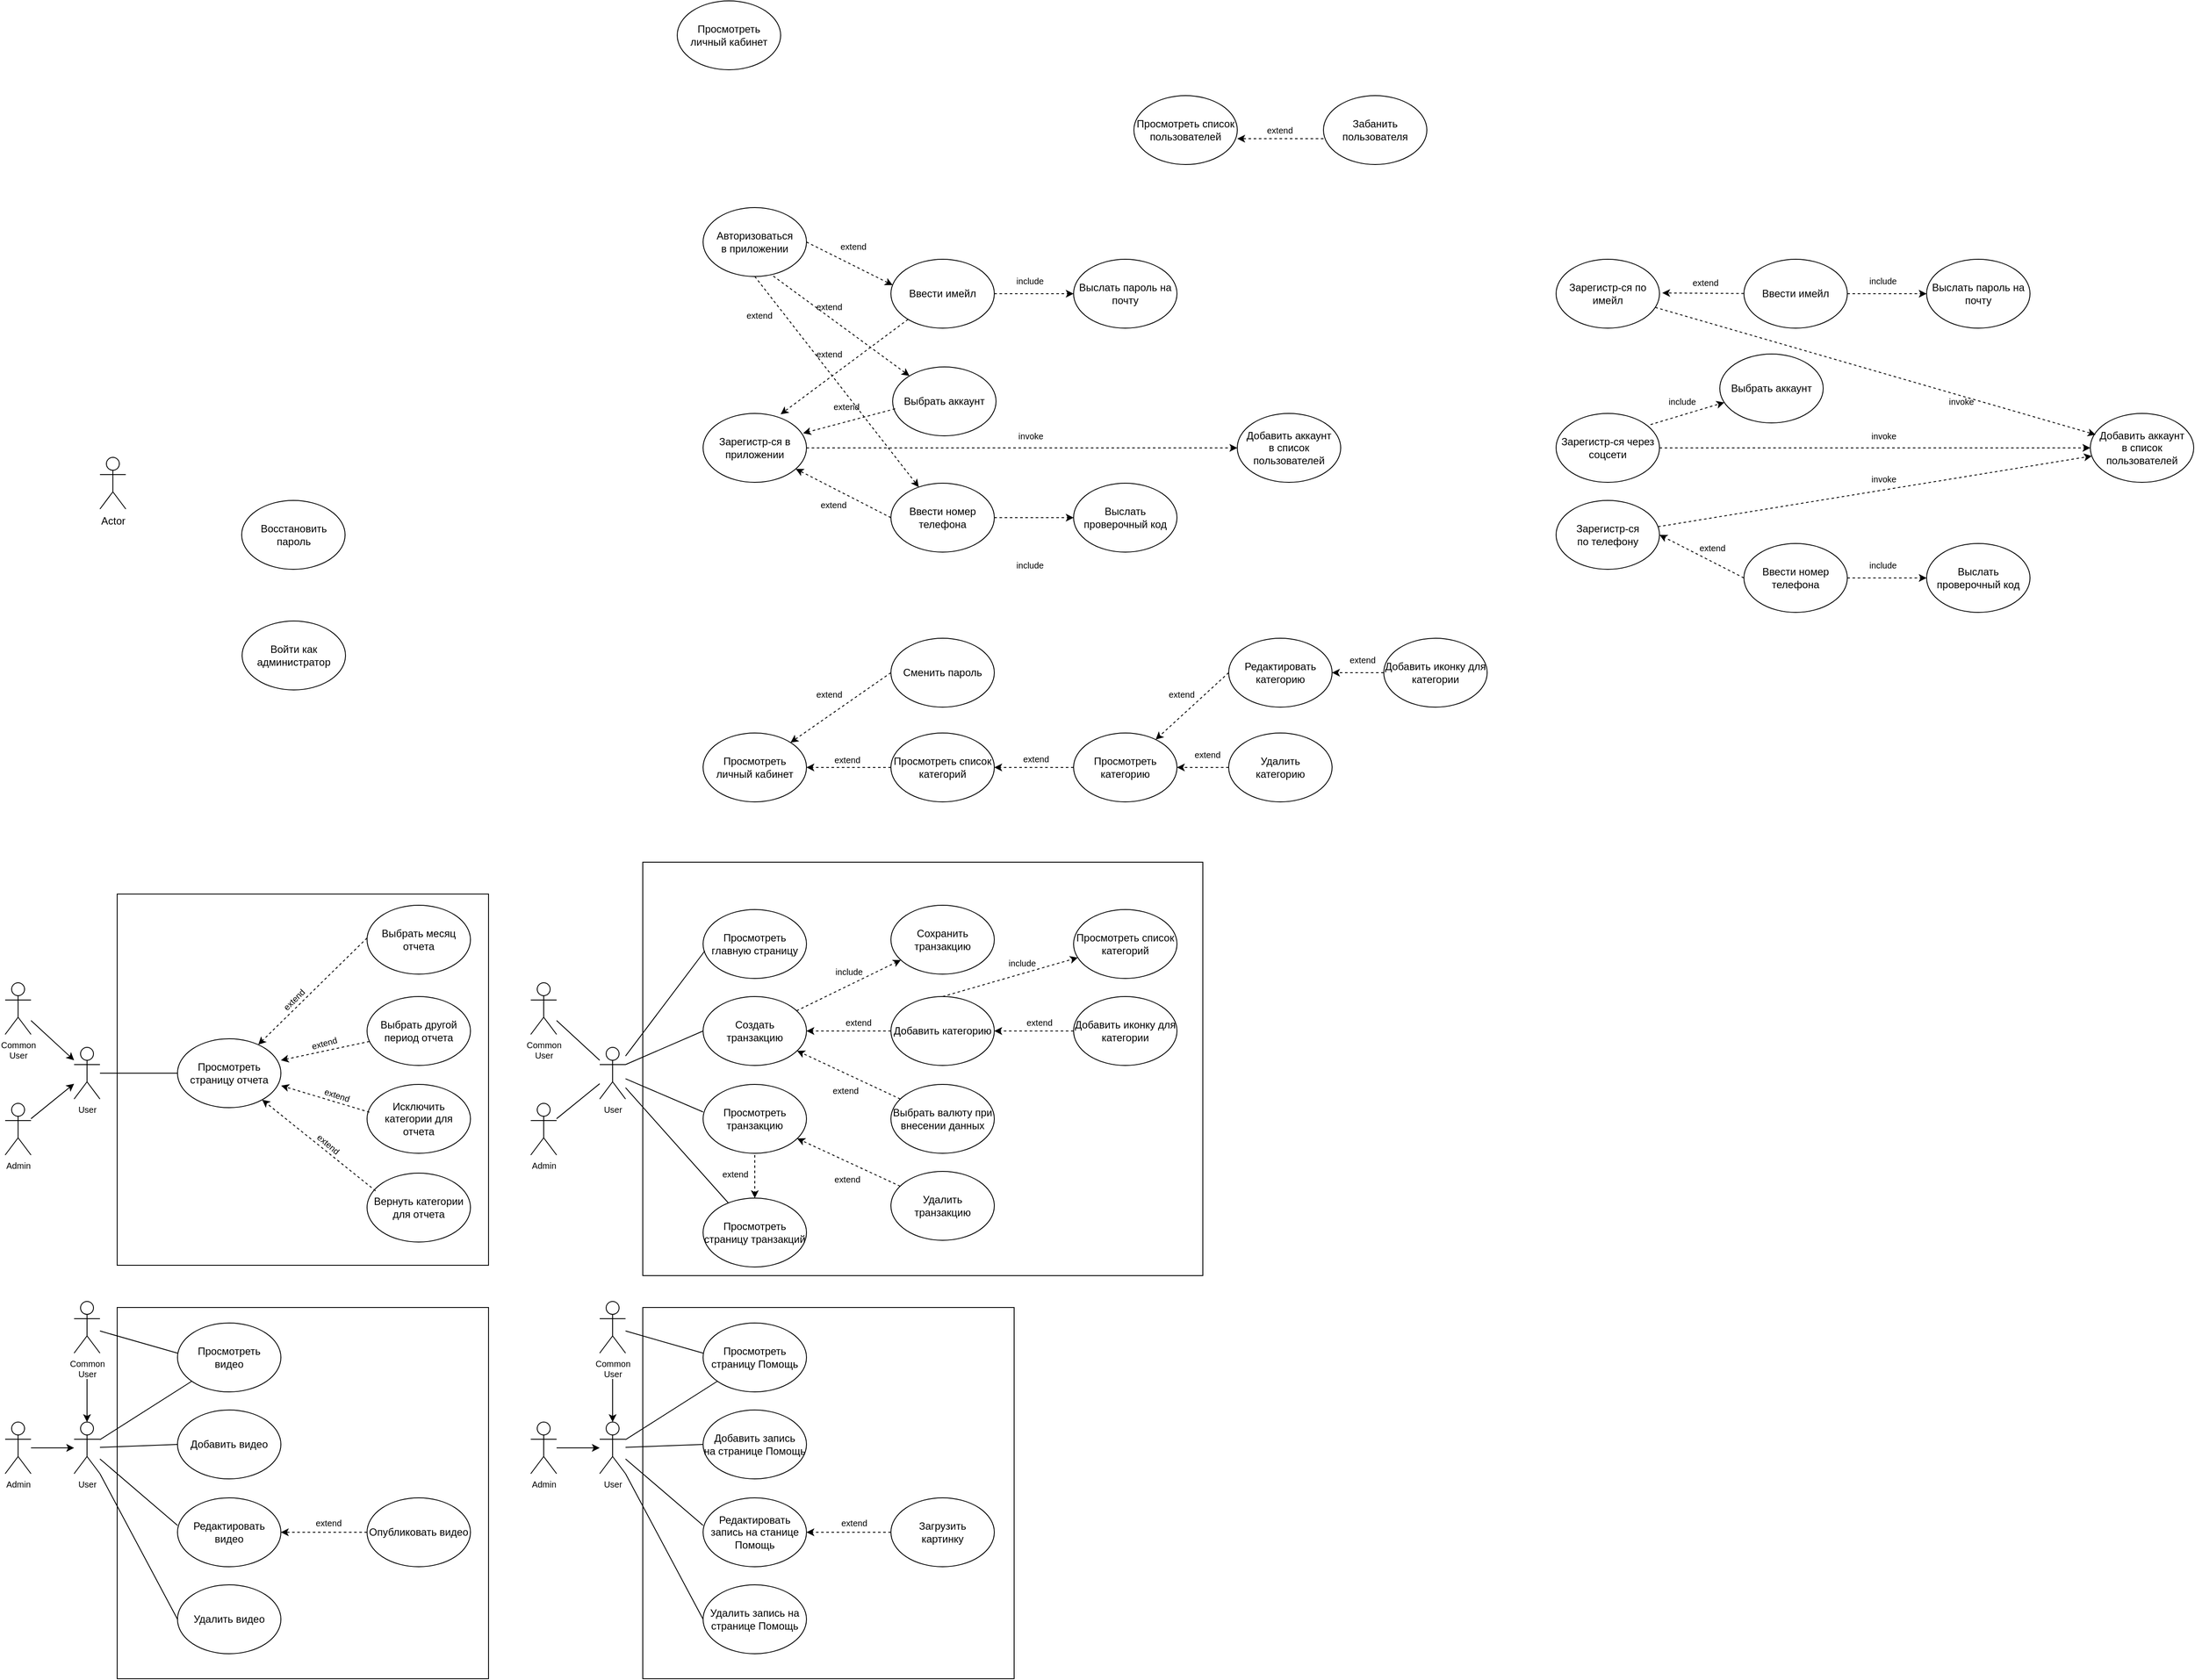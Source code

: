 <mxfile version="20.3.0" type="github">
  <diagram id="ULDQTsybcPubR5Zz3P0X" name="Page-1">
    <mxGraphModel dx="2266" dy="1888" grid="1" gridSize="10" guides="1" tooltips="1" connect="1" arrows="1" fold="1" page="1" pageScale="1" pageWidth="850" pageHeight="1100" math="0" shadow="0">
      <root>
        <mxCell id="0" />
        <mxCell id="1" parent="0" />
        <mxCell id="iH67yDx8k5spiiFpo-aq-124" value="" style="whiteSpace=wrap;html=1;fontSize=10;fillColor=none;" vertex="1" parent="1">
          <mxGeometry x="680" y="610" width="650" height="480" as="geometry" />
        </mxCell>
        <mxCell id="iH67yDx8k5spiiFpo-aq-78" value="" style="whiteSpace=wrap;html=1;aspect=fixed;fontSize=10;fillColor=none;" vertex="1" parent="1">
          <mxGeometry x="70" y="1127" width="431" height="431" as="geometry" />
        </mxCell>
        <mxCell id="iH67yDx8k5spiiFpo-aq-108" value="" style="whiteSpace=wrap;html=1;aspect=fixed;fontSize=10;fillColor=none;" vertex="1" parent="1">
          <mxGeometry x="70" y="647" width="431" height="431" as="geometry" />
        </mxCell>
        <mxCell id="iH67yDx8k5spiiFpo-aq-93" value="" style="whiteSpace=wrap;html=1;aspect=fixed;fontSize=10;fillColor=none;" vertex="1" parent="1">
          <mxGeometry x="680" y="1127" width="431" height="431" as="geometry" />
        </mxCell>
        <mxCell id="iH67yDx8k5spiiFpo-aq-1" value="Ввести имейл" style="ellipse;whiteSpace=wrap;html=1;flipH=1;" vertex="1" parent="1">
          <mxGeometry x="968" y="-90" width="120" height="80" as="geometry" />
        </mxCell>
        <mxCell id="iH67yDx8k5spiiFpo-aq-2" value="Actor" style="shape=umlActor;verticalLabelPosition=bottom;verticalAlign=top;html=1;outlineConnect=0;" vertex="1" parent="1">
          <mxGeometry x="50" y="140" width="30" height="60" as="geometry" />
        </mxCell>
        <mxCell id="iH67yDx8k5spiiFpo-aq-3" value="Просмотреть личный кабинет" style="ellipse;whiteSpace=wrap;html=1;" vertex="1" parent="1">
          <mxGeometry x="720" y="-390" width="120" height="80" as="geometry" />
        </mxCell>
        <mxCell id="iH67yDx8k5spiiFpo-aq-4" value="Выбрать валюту при внесении данных" style="ellipse;whiteSpace=wrap;html=1;" vertex="1" parent="1">
          <mxGeometry x="968" y="868" width="120" height="80" as="geometry" />
        </mxCell>
        <mxCell id="iH67yDx8k5spiiFpo-aq-5" value="Сменить пароль" style="ellipse;whiteSpace=wrap;html=1;" vertex="1" parent="1">
          <mxGeometry x="968" y="350" width="120" height="80" as="geometry" />
        </mxCell>
        <mxCell id="iH67yDx8k5spiiFpo-aq-6" value="&lt;div&gt;Добавить категорию&lt;/div&gt;" style="ellipse;whiteSpace=wrap;html=1;" vertex="1" parent="1">
          <mxGeometry x="968" y="766" width="120" height="80" as="geometry" />
        </mxCell>
        <mxCell id="iH67yDx8k5spiiFpo-aq-7" value="Забанить пользователя" style="ellipse;whiteSpace=wrap;html=1;" vertex="1" parent="1">
          <mxGeometry x="1470" y="-280" width="120" height="80" as="geometry" />
        </mxCell>
        <mxCell id="iH67yDx8k5spiiFpo-aq-8" value="Просмотреть список пользователей" style="ellipse;whiteSpace=wrap;html=1;" vertex="1" parent="1">
          <mxGeometry x="1250" y="-280" width="120" height="80" as="geometry" />
        </mxCell>
        <mxCell id="iH67yDx8k5spiiFpo-aq-9" value="Добавить иконку для категории" style="ellipse;whiteSpace=wrap;html=1;" vertex="1" parent="1">
          <mxGeometry x="1180" y="766" width="120" height="80" as="geometry" />
        </mxCell>
        <mxCell id="iH67yDx8k5spiiFpo-aq-10" value="&lt;div&gt;Удалить &lt;br&gt;&lt;/div&gt;&lt;div&gt;категорию&lt;/div&gt;" style="ellipse;whiteSpace=wrap;html=1;" vertex="1" parent="1">
          <mxGeometry x="1360" y="460" width="120" height="80" as="geometry" />
        </mxCell>
        <mxCell id="iH67yDx8k5spiiFpo-aq-11" value="Редактировать категорию" style="ellipse;whiteSpace=wrap;html=1;" vertex="1" parent="1">
          <mxGeometry x="1360" y="350" width="120" height="80" as="geometry" />
        </mxCell>
        <mxCell id="iH67yDx8k5spiiFpo-aq-19" value="Выбрать месяц отчета" style="ellipse;whiteSpace=wrap;html=1;" vertex="1" parent="1">
          <mxGeometry x="360" y="660" width="120" height="80" as="geometry" />
        </mxCell>
        <mxCell id="iH67yDx8k5spiiFpo-aq-20" value="Выбрать другой период отчета" style="ellipse;whiteSpace=wrap;html=1;" vertex="1" parent="1">
          <mxGeometry x="360" y="766" width="120" height="80" as="geometry" />
        </mxCell>
        <mxCell id="iH67yDx8k5spiiFpo-aq-22" value="Опубликовать видео" style="ellipse;whiteSpace=wrap;html=1;" vertex="1" parent="1">
          <mxGeometry x="360" y="1348" width="120" height="80" as="geometry" />
        </mxCell>
        <mxCell id="iH67yDx8k5spiiFpo-aq-23" value="Удалить видео" style="ellipse;whiteSpace=wrap;html=1;" vertex="1" parent="1">
          <mxGeometry x="140" y="1449" width="120" height="80" as="geometry" />
        </mxCell>
        <mxCell id="iH67yDx8k5spiiFpo-aq-24" value="Редактировать видео" style="ellipse;whiteSpace=wrap;html=1;" vertex="1" parent="1">
          <mxGeometry x="140" y="1348" width="120" height="80" as="geometry" />
        </mxCell>
        <mxCell id="iH67yDx8k5spiiFpo-aq-25" value="&lt;div&gt;Добавить видео&lt;/div&gt;" style="ellipse;whiteSpace=wrap;html=1;" vertex="1" parent="1">
          <mxGeometry x="140" y="1246" width="120" height="80" as="geometry" />
        </mxCell>
        <mxCell id="iH67yDx8k5spiiFpo-aq-26" value="&lt;div&gt;Просмотреть &lt;br&gt;&lt;/div&gt;&lt;div&gt;видео&lt;/div&gt;" style="ellipse;whiteSpace=wrap;html=1;" vertex="1" parent="1">
          <mxGeometry x="140" y="1145" width="120" height="80" as="geometry" />
        </mxCell>
        <mxCell id="iH67yDx8k5spiiFpo-aq-27" value="&lt;div&gt;Восстановить&lt;/div&gt;&lt;div&gt;пароль&lt;br&gt;&lt;/div&gt;" style="ellipse;whiteSpace=wrap;html=1;" vertex="1" parent="1">
          <mxGeometry x="214.5" y="190" width="120" height="80" as="geometry" />
        </mxCell>
        <mxCell id="iH67yDx8k5spiiFpo-aq-29" value="&lt;div&gt;Авторизоваться&lt;/div&gt;&lt;div&gt;в приложении&lt;br&gt;&lt;/div&gt;" style="ellipse;whiteSpace=wrap;html=1;flipH=1;" vertex="1" parent="1">
          <mxGeometry x="750" y="-150" width="120" height="80" as="geometry" />
        </mxCell>
        <mxCell id="iH67yDx8k5spiiFpo-aq-30" value="Ввести номер телефона" style="ellipse;whiteSpace=wrap;html=1;flipH=1;" vertex="1" parent="1">
          <mxGeometry x="968" y="170" width="120" height="80" as="geometry" />
        </mxCell>
        <mxCell id="iH67yDx8k5spiiFpo-aq-31" value="Войти как администратор" style="ellipse;whiteSpace=wrap;html=1;" vertex="1" parent="1">
          <mxGeometry x="215" y="330" width="120" height="80" as="geometry" />
        </mxCell>
        <mxCell id="iH67yDx8k5spiiFpo-aq-33" value="Исключить категории для отчета" style="ellipse;whiteSpace=wrap;html=1;" vertex="1" parent="1">
          <mxGeometry x="360" y="868" width="120" height="80" as="geometry" />
        </mxCell>
        <mxCell id="iH67yDx8k5spiiFpo-aq-42" value="extend" style="text;html=1;align=center;verticalAlign=middle;resizable=0;points=[];autosize=1;strokeColor=none;fillColor=none;fontSize=10;" vertex="1" parent="1">
          <mxGeometry x="290" y="1362" width="50" height="30" as="geometry" />
        </mxCell>
        <mxCell id="iH67yDx8k5spiiFpo-aq-43" value="" style="endArrow=classic;html=1;rounded=0;dashed=1;" edge="1" parent="1" source="iH67yDx8k5spiiFpo-aq-22" target="iH67yDx8k5spiiFpo-aq-24">
          <mxGeometry width="50" height="50" relative="1" as="geometry">
            <mxPoint x="340" y="1400" as="sourcePoint" />
            <mxPoint x="270.0" y="1400" as="targetPoint" />
          </mxGeometry>
        </mxCell>
        <mxCell id="iH67yDx8k5spiiFpo-aq-50" value="" style="endArrow=classic;html=1;rounded=0;dashed=1;" edge="1" parent="1">
          <mxGeometry width="50" height="50" relative="1" as="geometry">
            <mxPoint x="1470" y="-230" as="sourcePoint" />
            <mxPoint x="1370" y="-230" as="targetPoint" />
          </mxGeometry>
        </mxCell>
        <mxCell id="iH67yDx8k5spiiFpo-aq-51" value="extend" style="text;html=1;align=center;verticalAlign=middle;resizable=0;points=[];autosize=1;strokeColor=none;fillColor=none;fontSize=10;flipV=1;flipH=1;" vertex="1" parent="1">
          <mxGeometry x="1394" y="-255" width="50" height="30" as="geometry" />
        </mxCell>
        <mxCell id="iH67yDx8k5spiiFpo-aq-52" value="" style="endArrow=classic;html=1;rounded=0;dashed=1;" edge="1" parent="1" source="iH67yDx8k5spiiFpo-aq-4" target="iH67yDx8k5spiiFpo-aq-127">
          <mxGeometry width="50" height="50" relative="1" as="geometry">
            <mxPoint x="359" y="400" as="sourcePoint" />
            <mxPoint x="260" y="400" as="targetPoint" />
          </mxGeometry>
        </mxCell>
        <mxCell id="iH67yDx8k5spiiFpo-aq-55" value="" style="endArrow=classic;html=1;rounded=0;dashed=1;exitX=0;exitY=0.5;exitDx=0;exitDy=0;entryX=1;entryY=0.5;entryDx=0;entryDy=0;" edge="1" parent="1" source="iH67yDx8k5spiiFpo-aq-6" target="iH67yDx8k5spiiFpo-aq-127">
          <mxGeometry width="50" height="50" relative="1" as="geometry">
            <mxPoint x="370" y="410" as="sourcePoint" />
            <mxPoint x="246.08" y="426.64" as="targetPoint" />
          </mxGeometry>
        </mxCell>
        <mxCell id="iH67yDx8k5spiiFpo-aq-58" value="" style="endArrow=classic;html=1;rounded=0;dashed=1;fontSize=10;exitX=0;exitY=0.5;exitDx=0;exitDy=0;" edge="1" parent="1" source="iH67yDx8k5spiiFpo-aq-11" target="iH67yDx8k5spiiFpo-aq-152">
          <mxGeometry width="50" height="50" relative="1" as="geometry">
            <mxPoint x="470" y="140" as="sourcePoint" />
            <mxPoint x="1264.969" y="513.967" as="targetPoint" />
          </mxGeometry>
        </mxCell>
        <mxCell id="iH67yDx8k5spiiFpo-aq-59" value="" style="endArrow=classic;html=1;rounded=0;dashed=1;fontSize=10;" edge="1" parent="1" source="iH67yDx8k5spiiFpo-aq-10" target="iH67yDx8k5spiiFpo-aq-152">
          <mxGeometry width="50" height="50" relative="1" as="geometry">
            <mxPoint x="470" y="140" as="sourcePoint" />
            <mxPoint x="1263.76" y="549.2" as="targetPoint" />
          </mxGeometry>
        </mxCell>
        <mxCell id="iH67yDx8k5spiiFpo-aq-62" value="" style="endArrow=classic;html=1;rounded=0;dashed=1;fontSize=10;exitX=0.5;exitY=0;exitDx=0;exitDy=0;" edge="1" parent="1" source="iH67yDx8k5spiiFpo-aq-6" target="iH67yDx8k5spiiFpo-aq-63">
          <mxGeometry width="50" height="50" relative="1" as="geometry">
            <mxPoint x="450" y="310" as="sourcePoint" />
            <mxPoint x="500" y="260" as="targetPoint" />
          </mxGeometry>
        </mxCell>
        <mxCell id="iH67yDx8k5spiiFpo-aq-63" value="Просмотреть список категорий" style="ellipse;whiteSpace=wrap;html=1;" vertex="1" parent="1">
          <mxGeometry x="1180" y="665" width="120" height="80" as="geometry" />
        </mxCell>
        <mxCell id="iH67yDx8k5spiiFpo-aq-66" value="" style="endArrow=classic;html=1;rounded=0;dashed=1;fontSize=10;entryX=1;entryY=0.5;entryDx=0;entryDy=0;" edge="1" parent="1" source="iH67yDx8k5spiiFpo-aq-9" target="iH67yDx8k5spiiFpo-aq-6">
          <mxGeometry width="50" height="50" relative="1" as="geometry">
            <mxPoint x="960" y="300" as="sourcePoint" />
            <mxPoint x="490" y="190" as="targetPoint" />
          </mxGeometry>
        </mxCell>
        <mxCell id="iH67yDx8k5spiiFpo-aq-71" value="&lt;div&gt;Common&lt;/div&gt;&lt;div&gt;User&lt;/div&gt;" style="shape=umlActor;verticalLabelPosition=bottom;verticalAlign=top;html=1;outlineConnect=0;fontSize=10;" vertex="1" parent="1">
          <mxGeometry x="20" y="1120" width="30" height="60" as="geometry" />
        </mxCell>
        <mxCell id="iH67yDx8k5spiiFpo-aq-72" value="User" style="shape=umlActor;verticalLabelPosition=bottom;verticalAlign=top;html=1;outlineConnect=0;fontSize=10;" vertex="1" parent="1">
          <mxGeometry x="20" y="1260" width="30" height="60" as="geometry" />
        </mxCell>
        <mxCell id="iH67yDx8k5spiiFpo-aq-73" value="" style="endArrow=none;html=1;rounded=0;fontSize=10;entryX=0;entryY=0.438;entryDx=0;entryDy=0;entryPerimeter=0;" edge="1" parent="1" source="iH67yDx8k5spiiFpo-aq-71" target="iH67yDx8k5spiiFpo-aq-26">
          <mxGeometry width="50" height="50" relative="1" as="geometry">
            <mxPoint x="90" y="1300" as="sourcePoint" />
            <mxPoint x="140" y="1250" as="targetPoint" />
          </mxGeometry>
        </mxCell>
        <mxCell id="iH67yDx8k5spiiFpo-aq-74" value="" style="endArrow=none;html=1;rounded=0;fontSize=10;" edge="1" parent="1" source="iH67yDx8k5spiiFpo-aq-72" target="iH67yDx8k5spiiFpo-aq-26">
          <mxGeometry width="50" height="50" relative="1" as="geometry">
            <mxPoint x="60" y="1270" as="sourcePoint" />
            <mxPoint x="140" y="1250" as="targetPoint" />
          </mxGeometry>
        </mxCell>
        <mxCell id="iH67yDx8k5spiiFpo-aq-75" value="" style="endArrow=none;html=1;rounded=0;fontSize=10;entryX=0;entryY=0.5;entryDx=0;entryDy=0;" edge="1" parent="1" source="iH67yDx8k5spiiFpo-aq-72" target="iH67yDx8k5spiiFpo-aq-25">
          <mxGeometry width="50" height="50" relative="1" as="geometry">
            <mxPoint x="70" y="1360" as="sourcePoint" />
            <mxPoint x="120" y="1310" as="targetPoint" />
          </mxGeometry>
        </mxCell>
        <mxCell id="iH67yDx8k5spiiFpo-aq-76" value="" style="endArrow=none;html=1;rounded=0;fontSize=10;entryX=0;entryY=0.4;entryDx=0;entryDy=0;entryPerimeter=0;" edge="1" parent="1" source="iH67yDx8k5spiiFpo-aq-72" target="iH67yDx8k5spiiFpo-aq-24">
          <mxGeometry width="50" height="50" relative="1" as="geometry">
            <mxPoint x="80" y="1450" as="sourcePoint" />
            <mxPoint x="130" y="1400" as="targetPoint" />
          </mxGeometry>
        </mxCell>
        <mxCell id="iH67yDx8k5spiiFpo-aq-77" value="" style="endArrow=none;html=1;rounded=0;fontSize=10;exitX=1;exitY=1;exitDx=0;exitDy=0;exitPerimeter=0;entryX=0;entryY=0.5;entryDx=0;entryDy=0;" edge="1" parent="1" source="iH67yDx8k5spiiFpo-aq-72" target="iH67yDx8k5spiiFpo-aq-23">
          <mxGeometry width="50" height="50" relative="1" as="geometry">
            <mxPoint x="80" y="1450" as="sourcePoint" />
            <mxPoint x="130" y="1400" as="targetPoint" />
          </mxGeometry>
        </mxCell>
        <mxCell id="iH67yDx8k5spiiFpo-aq-80" value="Удалить запись на странице Помощь" style="ellipse;whiteSpace=wrap;html=1;" vertex="1" parent="1">
          <mxGeometry x="750" y="1449" width="120" height="80" as="geometry" />
        </mxCell>
        <mxCell id="iH67yDx8k5spiiFpo-aq-81" value="Редактировать запись на станице Помощь" style="ellipse;whiteSpace=wrap;html=1;" vertex="1" parent="1">
          <mxGeometry x="750" y="1348" width="120" height="80" as="geometry" />
        </mxCell>
        <mxCell id="iH67yDx8k5spiiFpo-aq-82" value="&lt;div&gt;Добавить запись &lt;br&gt;&lt;/div&gt;&lt;div&gt;на странице Помощь&lt;br&gt;&lt;/div&gt;" style="ellipse;whiteSpace=wrap;html=1;" vertex="1" parent="1">
          <mxGeometry x="750" y="1246" width="120" height="80" as="geometry" />
        </mxCell>
        <mxCell id="iH67yDx8k5spiiFpo-aq-83" value="&lt;div&gt;Просмотреть страницу Помощь&lt;br&gt;&lt;/div&gt;" style="ellipse;whiteSpace=wrap;html=1;" vertex="1" parent="1">
          <mxGeometry x="750" y="1145" width="120" height="80" as="geometry" />
        </mxCell>
        <mxCell id="iH67yDx8k5spiiFpo-aq-86" value="&lt;div&gt;Common&lt;/div&gt;&lt;div&gt;User&lt;br&gt;&lt;/div&gt;" style="shape=umlActor;verticalLabelPosition=bottom;verticalAlign=top;html=1;outlineConnect=0;fontSize=10;" vertex="1" parent="1">
          <mxGeometry x="630" y="1120" width="30" height="60" as="geometry" />
        </mxCell>
        <mxCell id="iH67yDx8k5spiiFpo-aq-87" value="User" style="shape=umlActor;verticalLabelPosition=bottom;verticalAlign=top;html=1;outlineConnect=0;fontSize=10;" vertex="1" parent="1">
          <mxGeometry x="630" y="1260" width="30" height="60" as="geometry" />
        </mxCell>
        <mxCell id="iH67yDx8k5spiiFpo-aq-88" value="" style="endArrow=none;html=1;rounded=0;fontSize=10;entryX=0;entryY=0.438;entryDx=0;entryDy=0;entryPerimeter=0;" edge="1" parent="1" source="iH67yDx8k5spiiFpo-aq-86" target="iH67yDx8k5spiiFpo-aq-83">
          <mxGeometry width="50" height="50" relative="1" as="geometry">
            <mxPoint x="700" y="1300" as="sourcePoint" />
            <mxPoint x="750" y="1250" as="targetPoint" />
          </mxGeometry>
        </mxCell>
        <mxCell id="iH67yDx8k5spiiFpo-aq-89" value="" style="endArrow=none;html=1;rounded=0;fontSize=10;" edge="1" parent="1" source="iH67yDx8k5spiiFpo-aq-87" target="iH67yDx8k5spiiFpo-aq-83">
          <mxGeometry width="50" height="50" relative="1" as="geometry">
            <mxPoint x="670" y="1270" as="sourcePoint" />
            <mxPoint x="750" y="1250" as="targetPoint" />
          </mxGeometry>
        </mxCell>
        <mxCell id="iH67yDx8k5spiiFpo-aq-90" value="" style="endArrow=none;html=1;rounded=0;fontSize=10;entryX=0;entryY=0.5;entryDx=0;entryDy=0;" edge="1" parent="1" source="iH67yDx8k5spiiFpo-aq-87" target="iH67yDx8k5spiiFpo-aq-82">
          <mxGeometry width="50" height="50" relative="1" as="geometry">
            <mxPoint x="680" y="1360" as="sourcePoint" />
            <mxPoint x="730" y="1310" as="targetPoint" />
          </mxGeometry>
        </mxCell>
        <mxCell id="iH67yDx8k5spiiFpo-aq-91" value="" style="endArrow=none;html=1;rounded=0;fontSize=10;entryX=0;entryY=0.4;entryDx=0;entryDy=0;entryPerimeter=0;" edge="1" parent="1" source="iH67yDx8k5spiiFpo-aq-87" target="iH67yDx8k5spiiFpo-aq-81">
          <mxGeometry width="50" height="50" relative="1" as="geometry">
            <mxPoint x="690" y="1450" as="sourcePoint" />
            <mxPoint x="740" y="1400" as="targetPoint" />
          </mxGeometry>
        </mxCell>
        <mxCell id="iH67yDx8k5spiiFpo-aq-92" value="" style="endArrow=none;html=1;rounded=0;fontSize=10;exitX=1;exitY=1;exitDx=0;exitDy=0;exitPerimeter=0;entryX=0;entryY=0.5;entryDx=0;entryDy=0;" edge="1" parent="1" source="iH67yDx8k5spiiFpo-aq-87" target="iH67yDx8k5spiiFpo-aq-80">
          <mxGeometry width="50" height="50" relative="1" as="geometry">
            <mxPoint x="690" y="1450" as="sourcePoint" />
            <mxPoint x="740" y="1400" as="targetPoint" />
          </mxGeometry>
        </mxCell>
        <mxCell id="iH67yDx8k5spiiFpo-aq-94" value="Вернуть категории для отчета" style="ellipse;whiteSpace=wrap;html=1;" vertex="1" parent="1">
          <mxGeometry x="360" y="971" width="120" height="80" as="geometry" />
        </mxCell>
        <mxCell id="iH67yDx8k5spiiFpo-aq-98" value="&lt;div&gt;Просмотреть &lt;br&gt;&lt;/div&gt;&lt;div&gt;страницу отчета&lt;br&gt;&lt;/div&gt;" style="ellipse;whiteSpace=wrap;html=1;" vertex="1" parent="1">
          <mxGeometry x="140" y="815" width="120" height="80" as="geometry" />
        </mxCell>
        <mxCell id="iH67yDx8k5spiiFpo-aq-99" value="extend" style="text;html=1;align=center;verticalAlign=middle;resizable=0;points=[];autosize=1;strokeColor=none;fillColor=none;fontSize=10;rotation=18;" vertex="1" parent="1">
          <mxGeometry x="299.5" y="865" width="50" height="30" as="geometry" />
        </mxCell>
        <mxCell id="iH67yDx8k5spiiFpo-aq-101" value="&lt;div&gt;Common&lt;/div&gt;&lt;div&gt;User&lt;br&gt;&lt;/div&gt;" style="shape=umlActor;verticalLabelPosition=bottom;verticalAlign=top;html=1;outlineConnect=0;fontSize=10;" vertex="1" parent="1">
          <mxGeometry x="-60" y="750" width="30" height="60" as="geometry" />
        </mxCell>
        <mxCell id="iH67yDx8k5spiiFpo-aq-102" value="User" style="shape=umlActor;verticalLabelPosition=bottom;verticalAlign=top;html=1;outlineConnect=0;fontSize=10;" vertex="1" parent="1">
          <mxGeometry x="20" y="825" width="30" height="60" as="geometry" />
        </mxCell>
        <mxCell id="iH67yDx8k5spiiFpo-aq-104" value="" style="endArrow=none;html=1;rounded=0;fontSize=10;" edge="1" parent="1" source="iH67yDx8k5spiiFpo-aq-102" target="iH67yDx8k5spiiFpo-aq-98">
          <mxGeometry width="50" height="50" relative="1" as="geometry">
            <mxPoint x="60" y="790" as="sourcePoint" />
            <mxPoint x="140" y="770" as="targetPoint" />
          </mxGeometry>
        </mxCell>
        <mxCell id="iH67yDx8k5spiiFpo-aq-109" value="Admin" style="shape=umlActor;verticalLabelPosition=bottom;verticalAlign=top;html=1;outlineConnect=0;fontSize=10;" vertex="1" parent="1">
          <mxGeometry x="-60" y="890" width="30" height="60" as="geometry" />
        </mxCell>
        <mxCell id="iH67yDx8k5spiiFpo-aq-111" value="extend" style="text;html=1;align=center;verticalAlign=middle;resizable=0;points=[];autosize=1;strokeColor=none;fillColor=none;fontSize=10;rotation=-45;" vertex="1" parent="1">
          <mxGeometry x="249.5" y="755" width="50" height="30" as="geometry" />
        </mxCell>
        <mxCell id="iH67yDx8k5spiiFpo-aq-112" value="" style="endArrow=classic;html=1;rounded=0;dashed=1;" edge="1" parent="1" target="iH67yDx8k5spiiFpo-aq-98">
          <mxGeometry width="50" height="50" relative="1" as="geometry">
            <mxPoint x="360" y="698" as="sourcePoint" />
            <mxPoint x="260" y="698" as="targetPoint" />
          </mxGeometry>
        </mxCell>
        <mxCell id="iH67yDx8k5spiiFpo-aq-113" value="" style="endArrow=classic;html=1;rounded=0;dashed=1;" edge="1" parent="1" source="iH67yDx8k5spiiFpo-aq-20">
          <mxGeometry width="50" height="50" relative="1" as="geometry">
            <mxPoint x="370" y="708" as="sourcePoint" />
            <mxPoint x="260" y="840" as="targetPoint" />
          </mxGeometry>
        </mxCell>
        <mxCell id="iH67yDx8k5spiiFpo-aq-114" value="" style="endArrow=classic;html=1;rounded=0;dashed=1;exitX=0.024;exitY=0.404;exitDx=0;exitDy=0;exitPerimeter=0;entryX=1.003;entryY=0.681;entryDx=0;entryDy=0;entryPerimeter=0;" edge="1" parent="1" source="iH67yDx8k5spiiFpo-aq-33" target="iH67yDx8k5spiiFpo-aq-98">
          <mxGeometry width="50" height="50" relative="1" as="geometry">
            <mxPoint x="372.438" y="827.287" as="sourcePoint" />
            <mxPoint x="260" y="850" as="targetPoint" />
          </mxGeometry>
        </mxCell>
        <mxCell id="iH67yDx8k5spiiFpo-aq-115" value="" style="endArrow=classic;html=1;rounded=0;fontSize=10;exitX=0.083;exitY=0.258;exitDx=0;exitDy=0;exitPerimeter=0;dashed=1;" edge="1" parent="1" source="iH67yDx8k5spiiFpo-aq-94" target="iH67yDx8k5spiiFpo-aq-98">
          <mxGeometry width="50" height="50" relative="1" as="geometry">
            <mxPoint x="250" y="970" as="sourcePoint" />
            <mxPoint x="300" y="920" as="targetPoint" />
          </mxGeometry>
        </mxCell>
        <mxCell id="iH67yDx8k5spiiFpo-aq-116" value="" style="endArrow=classic;html=1;rounded=0;fontSize=10;endFill=1;" edge="1" parent="1" source="iH67yDx8k5spiiFpo-aq-109" target="iH67yDx8k5spiiFpo-aq-102">
          <mxGeometry width="50" height="50" relative="1" as="geometry">
            <mxPoint x="70" y="980" as="sourcePoint" />
            <mxPoint x="120" y="930" as="targetPoint" />
          </mxGeometry>
        </mxCell>
        <mxCell id="iH67yDx8k5spiiFpo-aq-117" value="" style="endArrow=classic;html=1;rounded=0;fontSize=10;endFill=1;" edge="1" parent="1" source="iH67yDx8k5spiiFpo-aq-101">
          <mxGeometry width="50" height="50" relative="1" as="geometry">
            <mxPoint x="70" y="980" as="sourcePoint" />
            <mxPoint x="20" y="840" as="targetPoint" />
          </mxGeometry>
        </mxCell>
        <mxCell id="iH67yDx8k5spiiFpo-aq-118" value="extend" style="text;html=1;align=center;verticalAlign=middle;resizable=0;points=[];autosize=1;strokeColor=none;fillColor=none;fontSize=10;rotation=-15;" vertex="1" parent="1">
          <mxGeometry x="285" y="805" width="50" height="30" as="geometry" />
        </mxCell>
        <mxCell id="iH67yDx8k5spiiFpo-aq-119" value="extend" style="text;html=1;align=center;verticalAlign=middle;resizable=0;points=[];autosize=1;strokeColor=none;fillColor=none;fontSize=10;rotation=40;" vertex="1" parent="1">
          <mxGeometry x="290" y="922" width="50" height="30" as="geometry" />
        </mxCell>
        <mxCell id="iH67yDx8k5spiiFpo-aq-120" value="&lt;div&gt;Загрузить&lt;/div&gt;&lt;div&gt;картинку&lt;/div&gt;" style="ellipse;whiteSpace=wrap;html=1;" vertex="1" parent="1">
          <mxGeometry x="968" y="1348" width="120" height="80" as="geometry" />
        </mxCell>
        <mxCell id="iH67yDx8k5spiiFpo-aq-121" value="extend" style="text;html=1;align=center;verticalAlign=middle;resizable=0;points=[];autosize=1;strokeColor=none;fillColor=none;fontSize=10;" vertex="1" parent="1">
          <mxGeometry x="900" y="1362" width="50" height="30" as="geometry" />
        </mxCell>
        <mxCell id="iH67yDx8k5spiiFpo-aq-122" value="" style="endArrow=classic;html=1;rounded=0;dashed=1;" edge="1" parent="1" source="iH67yDx8k5spiiFpo-aq-120" target="iH67yDx8k5spiiFpo-aq-81">
          <mxGeometry width="50" height="50" relative="1" as="geometry">
            <mxPoint x="960" y="1388" as="sourcePoint" />
            <mxPoint x="870" y="1388" as="targetPoint" />
          </mxGeometry>
        </mxCell>
        <mxCell id="iH67yDx8k5spiiFpo-aq-126" value="Просмотреть транзакцию" style="ellipse;whiteSpace=wrap;html=1;" vertex="1" parent="1">
          <mxGeometry x="750" y="868" width="120" height="80" as="geometry" />
        </mxCell>
        <mxCell id="iH67yDx8k5spiiFpo-aq-127" value="&lt;div&gt;Создать &lt;br&gt;&lt;/div&gt;&lt;div&gt;транзакцию&lt;/div&gt;" style="ellipse;whiteSpace=wrap;html=1;" vertex="1" parent="1">
          <mxGeometry x="750" y="766" width="120" height="80" as="geometry" />
        </mxCell>
        <mxCell id="iH67yDx8k5spiiFpo-aq-128" value="Просмотреть главную страницу" style="ellipse;whiteSpace=wrap;html=1;" vertex="1" parent="1">
          <mxGeometry x="750" y="665" width="120" height="80" as="geometry" />
        </mxCell>
        <mxCell id="iH67yDx8k5spiiFpo-aq-133" value="" style="endArrow=none;html=1;rounded=0;fontSize=10;entryX=0;entryY=0.5;entryDx=0;entryDy=0;exitX=1;exitY=0.333;exitDx=0;exitDy=0;exitPerimeter=0;" edge="1" parent="1" source="iH67yDx8k5spiiFpo-aq-161" target="iH67yDx8k5spiiFpo-aq-127">
          <mxGeometry width="50" height="50" relative="1" as="geometry">
            <mxPoint x="660" y="809.429" as="sourcePoint" />
            <mxPoint x="730" y="830" as="targetPoint" />
          </mxGeometry>
        </mxCell>
        <mxCell id="iH67yDx8k5spiiFpo-aq-134" value="" style="endArrow=none;html=1;rounded=0;fontSize=10;entryX=0;entryY=0.4;entryDx=0;entryDy=0;entryPerimeter=0;" edge="1" parent="1" source="iH67yDx8k5spiiFpo-aq-161" target="iH67yDx8k5spiiFpo-aq-126">
          <mxGeometry width="50" height="50" relative="1" as="geometry">
            <mxPoint x="710" y="880" as="sourcePoint" />
            <mxPoint x="740" y="920" as="targetPoint" />
          </mxGeometry>
        </mxCell>
        <mxCell id="iH67yDx8k5spiiFpo-aq-136" value="&lt;div&gt;Удалить &lt;br&gt;&lt;/div&gt;&lt;div&gt;транзакцию&lt;/div&gt;" style="ellipse;whiteSpace=wrap;html=1;" vertex="1" parent="1">
          <mxGeometry x="968" y="969" width="120" height="80" as="geometry" />
        </mxCell>
        <mxCell id="iH67yDx8k5spiiFpo-aq-137" value="extend" style="text;html=1;align=center;verticalAlign=middle;resizable=0;points=[];autosize=1;strokeColor=none;fillColor=none;fontSize=10;" vertex="1" parent="1">
          <mxGeometry x="890" y="860" width="50" height="30" as="geometry" />
        </mxCell>
        <mxCell id="iH67yDx8k5spiiFpo-aq-138" value="" style="endArrow=classic;html=1;rounded=0;dashed=1;" edge="1" parent="1" source="iH67yDx8k5spiiFpo-aq-136" target="iH67yDx8k5spiiFpo-aq-126">
          <mxGeometry width="50" height="50" relative="1" as="geometry">
            <mxPoint x="960" y="908" as="sourcePoint" />
            <mxPoint x="870" y="908" as="targetPoint" />
          </mxGeometry>
        </mxCell>
        <mxCell id="iH67yDx8k5spiiFpo-aq-139" value="Просмотреть личный кабинет" style="ellipse;whiteSpace=wrap;html=1;" vertex="1" parent="1">
          <mxGeometry x="750" y="460" width="120" height="80" as="geometry" />
        </mxCell>
        <mxCell id="iH67yDx8k5spiiFpo-aq-141" value="include" style="text;html=1;align=center;verticalAlign=middle;resizable=0;points=[];autosize=1;strokeColor=none;fillColor=none;fontSize=10;flipV=1;flipH=1;" vertex="1" parent="1">
          <mxGeometry x="1090" y="712" width="60" height="30" as="geometry" />
        </mxCell>
        <mxCell id="iH67yDx8k5spiiFpo-aq-142" value="extend" style="text;html=1;align=center;verticalAlign=middle;resizable=0;points=[];autosize=1;strokeColor=none;fillColor=none;fontSize=10;" vertex="1" parent="1">
          <mxGeometry x="1115" y="781" width="50" height="30" as="geometry" />
        </mxCell>
        <mxCell id="iH67yDx8k5spiiFpo-aq-145" value="extend" style="text;html=1;align=center;verticalAlign=middle;resizable=0;points=[];autosize=1;strokeColor=none;fillColor=none;fontSize=10;" vertex="1" parent="1">
          <mxGeometry x="905" y="781" width="50" height="30" as="geometry" />
        </mxCell>
        <mxCell id="iH67yDx8k5spiiFpo-aq-146" value="extend" style="text;html=1;align=center;verticalAlign=middle;resizable=0;points=[];autosize=1;strokeColor=none;fillColor=none;fontSize=10;" vertex="1" parent="1">
          <mxGeometry x="892" y="963" width="50" height="30" as="geometry" />
        </mxCell>
        <mxCell id="iH67yDx8k5spiiFpo-aq-147" value="&lt;div&gt;Сохранить&lt;/div&gt;&lt;div&gt;транзакцию&lt;br&gt;&lt;/div&gt;" style="ellipse;whiteSpace=wrap;html=1;" vertex="1" parent="1">
          <mxGeometry x="968" y="660" width="120" height="80" as="geometry" />
        </mxCell>
        <mxCell id="iH67yDx8k5spiiFpo-aq-148" value="" style="endArrow=classic;html=1;rounded=0;dashed=1;fontSize=10;" edge="1" parent="1" source="iH67yDx8k5spiiFpo-aq-127" target="iH67yDx8k5spiiFpo-aq-147">
          <mxGeometry width="50" height="50" relative="1" as="geometry">
            <mxPoint x="1377.504" y="597.63" as="sourcePoint" />
            <mxPoint x="1273.76" y="559.2" as="targetPoint" />
          </mxGeometry>
        </mxCell>
        <mxCell id="iH67yDx8k5spiiFpo-aq-149" value="include" style="text;html=1;align=center;verticalAlign=middle;resizable=0;points=[];autosize=1;strokeColor=none;fillColor=none;fontSize=10;flipV=1;flipH=1;" vertex="1" parent="1">
          <mxGeometry x="889" y="722" width="60" height="30" as="geometry" />
        </mxCell>
        <mxCell id="iH67yDx8k5spiiFpo-aq-150" value="" style="endArrow=classic;html=1;rounded=0;dashed=1;fontSize=10;exitX=0;exitY=0.5;exitDx=0;exitDy=0;" edge="1" parent="1" source="iH67yDx8k5spiiFpo-aq-157" target="iH67yDx8k5spiiFpo-aq-139">
          <mxGeometry width="50" height="50" relative="1" as="geometry">
            <mxPoint x="1460.0" y="470" as="sourcePoint" />
            <mxPoint x="1274.969" y="523.967" as="targetPoint" />
          </mxGeometry>
        </mxCell>
        <mxCell id="iH67yDx8k5spiiFpo-aq-151" value="extend" style="text;html=1;align=center;verticalAlign=middle;resizable=0;points=[];autosize=1;strokeColor=none;fillColor=none;fontSize=10;" vertex="1" parent="1">
          <mxGeometry x="892" y="476" width="50" height="30" as="geometry" />
        </mxCell>
        <mxCell id="iH67yDx8k5spiiFpo-aq-152" value="&lt;div&gt;Просмотреть&lt;/div&gt;&lt;div&gt;категорию&lt;br&gt;&lt;/div&gt;" style="ellipse;whiteSpace=wrap;html=1;" vertex="1" parent="1">
          <mxGeometry x="1180" y="460" width="120" height="80" as="geometry" />
        </mxCell>
        <mxCell id="iH67yDx8k5spiiFpo-aq-153" value="" style="endArrow=classic;html=1;rounded=0;dashed=1;fontSize=10;" edge="1" parent="1" source="iH67yDx8k5spiiFpo-aq-152" target="iH67yDx8k5spiiFpo-aq-157">
          <mxGeometry width="50" height="50" relative="1" as="geometry">
            <mxPoint x="1130" y="500" as="sourcePoint" />
            <mxPoint x="1273.76" y="559.2" as="targetPoint" />
          </mxGeometry>
        </mxCell>
        <mxCell id="iH67yDx8k5spiiFpo-aq-155" value="extend" style="text;html=1;align=center;verticalAlign=middle;resizable=0;points=[];autosize=1;strokeColor=none;fillColor=none;fontSize=10;" vertex="1" parent="1">
          <mxGeometry x="1310" y="470" width="50" height="30" as="geometry" />
        </mxCell>
        <mxCell id="iH67yDx8k5spiiFpo-aq-156" value="extend" style="text;html=1;align=center;verticalAlign=middle;resizable=0;points=[];autosize=1;strokeColor=none;fillColor=none;fontSize=10;" vertex="1" parent="1">
          <mxGeometry x="1111" y="475" width="50" height="30" as="geometry" />
        </mxCell>
        <mxCell id="iH67yDx8k5spiiFpo-aq-157" value="Просмотреть список категорий" style="ellipse;whiteSpace=wrap;html=1;" vertex="1" parent="1">
          <mxGeometry x="968" y="460" width="120" height="80" as="geometry" />
        </mxCell>
        <mxCell id="iH67yDx8k5spiiFpo-aq-159" value="extend" style="text;html=1;align=center;verticalAlign=middle;resizable=0;points=[];autosize=1;strokeColor=none;fillColor=none;fontSize=10;" vertex="1" parent="1">
          <mxGeometry x="1280" y="400" width="50" height="30" as="geometry" />
        </mxCell>
        <mxCell id="iH67yDx8k5spiiFpo-aq-160" value="&lt;div&gt;Common&lt;/div&gt;&lt;div&gt;User&lt;br&gt;&lt;/div&gt;" style="shape=umlActor;verticalLabelPosition=bottom;verticalAlign=top;html=1;outlineConnect=0;fontSize=10;" vertex="1" parent="1">
          <mxGeometry x="550" y="750" width="30" height="60" as="geometry" />
        </mxCell>
        <mxCell id="iH67yDx8k5spiiFpo-aq-161" value="User" style="shape=umlActor;verticalLabelPosition=bottom;verticalAlign=top;html=1;outlineConnect=0;fontSize=10;" vertex="1" parent="1">
          <mxGeometry x="630" y="825" width="30" height="60" as="geometry" />
        </mxCell>
        <mxCell id="iH67yDx8k5spiiFpo-aq-162" value="Admin" style="shape=umlActor;verticalLabelPosition=bottom;verticalAlign=top;html=1;outlineConnect=0;fontSize=10;" vertex="1" parent="1">
          <mxGeometry x="550" y="890" width="30" height="60" as="geometry" />
        </mxCell>
        <mxCell id="iH67yDx8k5spiiFpo-aq-163" value="" style="endArrow=none;html=1;rounded=0;fontSize=10;" edge="1" parent="1" source="iH67yDx8k5spiiFpo-aq-162" target="iH67yDx8k5spiiFpo-aq-161">
          <mxGeometry width="50" height="50" relative="1" as="geometry">
            <mxPoint x="680" y="980" as="sourcePoint" />
            <mxPoint x="730" y="930" as="targetPoint" />
          </mxGeometry>
        </mxCell>
        <mxCell id="iH67yDx8k5spiiFpo-aq-164" value="" style="endArrow=none;html=1;rounded=0;fontSize=10;" edge="1" parent="1" source="iH67yDx8k5spiiFpo-aq-160">
          <mxGeometry width="50" height="50" relative="1" as="geometry">
            <mxPoint x="680" y="980" as="sourcePoint" />
            <mxPoint x="630" y="840.0" as="targetPoint" />
          </mxGeometry>
        </mxCell>
        <mxCell id="iH67yDx8k5spiiFpo-aq-167" value="Просмотреть страницу транзакций" style="ellipse;whiteSpace=wrap;html=1;" vertex="1" parent="1">
          <mxGeometry x="750" y="1000" width="120" height="80" as="geometry" />
        </mxCell>
        <mxCell id="iH67yDx8k5spiiFpo-aq-168" value="" style="endArrow=none;html=1;rounded=0;fontSize=10;" edge="1" parent="1" source="iH67yDx8k5spiiFpo-aq-167" target="iH67yDx8k5spiiFpo-aq-161">
          <mxGeometry width="50" height="50" relative="1" as="geometry">
            <mxPoint x="530" y="960" as="sourcePoint" />
            <mxPoint x="580" y="910" as="targetPoint" />
          </mxGeometry>
        </mxCell>
        <mxCell id="iH67yDx8k5spiiFpo-aq-169" value="" style="endArrow=none;html=1;rounded=0;fontSize=10;entryX=0.017;entryY=0.6;entryDx=0;entryDy=0;entryPerimeter=0;" edge="1" parent="1" source="iH67yDx8k5spiiFpo-aq-161" target="iH67yDx8k5spiiFpo-aq-128">
          <mxGeometry width="50" height="50" relative="1" as="geometry">
            <mxPoint x="530" y="960" as="sourcePoint" />
            <mxPoint x="580" y="910" as="targetPoint" />
          </mxGeometry>
        </mxCell>
        <mxCell id="iH67yDx8k5spiiFpo-aq-173" value="" style="endArrow=classic;html=1;rounded=0;dashed=1;" edge="1" parent="1" target="iH67yDx8k5spiiFpo-aq-167">
          <mxGeometry width="50" height="50" relative="1" as="geometry">
            <mxPoint x="810" y="950" as="sourcePoint" />
            <mxPoint x="869.315" y="940.785" as="targetPoint" />
          </mxGeometry>
        </mxCell>
        <mxCell id="iH67yDx8k5spiiFpo-aq-174" value="extend" style="text;html=1;align=center;verticalAlign=middle;resizable=0;points=[];autosize=1;strokeColor=none;fillColor=none;fontSize=10;" vertex="1" parent="1">
          <mxGeometry x="762" y="957" width="50" height="30" as="geometry" />
        </mxCell>
        <mxCell id="iH67yDx8k5spiiFpo-aq-175" value="" style="endArrow=classic;html=1;rounded=0;dashed=1;fontSize=10;exitX=0;exitY=0.5;exitDx=0;exitDy=0;" edge="1" parent="1" source="iH67yDx8k5spiiFpo-aq-5" target="iH67yDx8k5spiiFpo-aq-139">
          <mxGeometry width="50" height="50" relative="1" as="geometry">
            <mxPoint x="978" y="510" as="sourcePoint" />
            <mxPoint x="880" y="510" as="targetPoint" />
          </mxGeometry>
        </mxCell>
        <mxCell id="iH67yDx8k5spiiFpo-aq-176" value="extend" style="text;html=1;align=center;verticalAlign=middle;resizable=0;points=[];autosize=1;strokeColor=none;fillColor=none;fontSize=10;" vertex="1" parent="1">
          <mxGeometry x="870.5" y="400" width="50" height="30" as="geometry" />
        </mxCell>
        <mxCell id="iH67yDx8k5spiiFpo-aq-177" value="Добавить иконку для категории" style="ellipse;whiteSpace=wrap;html=1;" vertex="1" parent="1">
          <mxGeometry x="1540" y="350" width="120" height="80" as="geometry" />
        </mxCell>
        <mxCell id="iH67yDx8k5spiiFpo-aq-178" value="extend" style="text;html=1;align=center;verticalAlign=middle;resizable=0;points=[];autosize=1;strokeColor=none;fillColor=none;fontSize=10;" vertex="1" parent="1">
          <mxGeometry x="1490" y="360" width="50" height="30" as="geometry" />
        </mxCell>
        <mxCell id="iH67yDx8k5spiiFpo-aq-179" value="" style="endArrow=classic;html=1;rounded=0;dashed=1;fontSize=10;" edge="1" parent="1" source="iH67yDx8k5spiiFpo-aq-177" target="iH67yDx8k5spiiFpo-aq-11">
          <mxGeometry width="50" height="50" relative="1" as="geometry">
            <mxPoint x="1580" y="400" as="sourcePoint" />
            <mxPoint x="1285.363" y="477.686" as="targetPoint" />
          </mxGeometry>
        </mxCell>
        <mxCell id="iH67yDx8k5spiiFpo-aq-182" value="Admin" style="shape=umlActor;verticalLabelPosition=bottom;verticalAlign=top;html=1;outlineConnect=0;fontSize=10;" vertex="1" parent="1">
          <mxGeometry x="-60" y="1260" width="30" height="60" as="geometry" />
        </mxCell>
        <mxCell id="iH67yDx8k5spiiFpo-aq-183" value="" style="endArrow=classic;html=1;rounded=0;fontSize=10;endFill=1;" edge="1" parent="1" source="iH67yDx8k5spiiFpo-aq-182" target="iH67yDx8k5spiiFpo-aq-72">
          <mxGeometry width="50" height="50" relative="1" as="geometry">
            <mxPoint x="70" y="1410" as="sourcePoint" />
            <mxPoint x="20" y="1297.188" as="targetPoint" />
          </mxGeometry>
        </mxCell>
        <mxCell id="iH67yDx8k5spiiFpo-aq-185" value="" style="endArrow=classic;html=1;rounded=0;fontSize=10;entryX=0.5;entryY=0;entryDx=0;entryDy=0;entryPerimeter=0;" edge="1" parent="1" target="iH67yDx8k5spiiFpo-aq-72">
          <mxGeometry width="50" height="50" relative="1" as="geometry">
            <mxPoint x="35" y="1210" as="sourcePoint" />
            <mxPoint x="50" y="1190" as="targetPoint" />
          </mxGeometry>
        </mxCell>
        <mxCell id="iH67yDx8k5spiiFpo-aq-186" value="Admin" style="shape=umlActor;verticalLabelPosition=bottom;verticalAlign=top;html=1;outlineConnect=0;fontSize=10;" vertex="1" parent="1">
          <mxGeometry x="550" y="1260" width="30" height="60" as="geometry" />
        </mxCell>
        <mxCell id="iH67yDx8k5spiiFpo-aq-187" value="" style="endArrow=classic;html=1;rounded=0;fontSize=10;endFill=1;" edge="1" parent="1" source="iH67yDx8k5spiiFpo-aq-186" target="iH67yDx8k5spiiFpo-aq-87">
          <mxGeometry width="50" height="50" relative="1" as="geometry">
            <mxPoint x="680" y="1410" as="sourcePoint" />
            <mxPoint x="630" y="1290.0" as="targetPoint" />
          </mxGeometry>
        </mxCell>
        <mxCell id="iH67yDx8k5spiiFpo-aq-188" value="" style="endArrow=classic;html=1;rounded=0;fontSize=10;" edge="1" parent="1" target="iH67yDx8k5spiiFpo-aq-87">
          <mxGeometry width="50" height="50" relative="1" as="geometry">
            <mxPoint x="645" y="1210" as="sourcePoint" />
            <mxPoint x="645" y="1260.0" as="targetPoint" />
          </mxGeometry>
        </mxCell>
        <mxCell id="iH67yDx8k5spiiFpo-aq-191" value="Зарегистр-ся в приложении" style="ellipse;whiteSpace=wrap;html=1;flipH=1;" vertex="1" parent="1">
          <mxGeometry x="750" y="89" width="120" height="80" as="geometry" />
        </mxCell>
        <mxCell id="iH67yDx8k5spiiFpo-aq-192" value="Выслать проверочный код" style="ellipse;whiteSpace=wrap;html=1;flipH=1;" vertex="1" parent="1">
          <mxGeometry x="1180" y="170" width="120" height="80" as="geometry" />
        </mxCell>
        <mxCell id="iH67yDx8k5spiiFpo-aq-193" value="Выслать пароль на почту" style="ellipse;whiteSpace=wrap;html=1;flipH=1;" vertex="1" parent="1">
          <mxGeometry x="1180" y="-90" width="120" height="80" as="geometry" />
        </mxCell>
        <mxCell id="iH67yDx8k5spiiFpo-aq-194" value="" style="endArrow=classic;html=1;rounded=0;dashed=1;fontSize=10;exitX=0;exitY=0.5;exitDx=0;exitDy=0;" edge="1" parent="1" source="iH67yDx8k5spiiFpo-aq-30" target="iH67yDx8k5spiiFpo-aq-191">
          <mxGeometry width="50" height="50" relative="1" as="geometry">
            <mxPoint x="978" y="280" as="sourcePoint" />
            <mxPoint x="870" y="230" as="targetPoint" />
          </mxGeometry>
        </mxCell>
        <mxCell id="iH67yDx8k5spiiFpo-aq-195" value="extend" style="text;html=1;align=center;verticalAlign=middle;resizable=0;points=[];autosize=1;strokeColor=none;fillColor=none;fontSize=10;" vertex="1" parent="1">
          <mxGeometry x="876" y="180" width="50" height="30" as="geometry" />
        </mxCell>
        <mxCell id="iH67yDx8k5spiiFpo-aq-196" value="" style="endArrow=classic;html=1;rounded=0;dashed=1;fontSize=10;exitX=1;exitY=0.5;exitDx=0;exitDy=0;entryX=0;entryY=0.5;entryDx=0;entryDy=0;" edge="1" parent="1" source="iH67yDx8k5spiiFpo-aq-30" target="iH67yDx8k5spiiFpo-aq-192">
          <mxGeometry width="50" height="50" relative="1" as="geometry">
            <mxPoint x="978" y="250" as="sourcePoint" />
            <mxPoint x="861.565" y="331.153" as="targetPoint" />
          </mxGeometry>
        </mxCell>
        <mxCell id="iH67yDx8k5spiiFpo-aq-197" value="include" style="text;html=1;align=center;verticalAlign=middle;resizable=0;points=[];autosize=1;strokeColor=none;fillColor=none;fontSize=10;flipV=1;flipH=1;" vertex="1" parent="1">
          <mxGeometry x="1099" y="250" width="60" height="30" as="geometry" />
        </mxCell>
        <mxCell id="iH67yDx8k5spiiFpo-aq-203" value="" style="endArrow=classic;html=1;rounded=0;dashed=1;fontSize=10;entryX=0.25;entryY=0.012;entryDx=0;entryDy=0;entryPerimeter=0;" edge="1" parent="1" source="iH67yDx8k5spiiFpo-aq-1" target="iH67yDx8k5spiiFpo-aq-191">
          <mxGeometry width="50" height="50" relative="1" as="geometry">
            <mxPoint x="978" y="240" as="sourcePoint" />
            <mxPoint x="880" y="240" as="targetPoint" />
          </mxGeometry>
        </mxCell>
        <mxCell id="iH67yDx8k5spiiFpo-aq-205" value="extend" style="text;html=1;align=center;verticalAlign=middle;resizable=0;points=[];autosize=1;strokeColor=none;fillColor=none;fontSize=10;" vertex="1" parent="1">
          <mxGeometry x="870.5" y="5" width="50" height="30" as="geometry" />
        </mxCell>
        <mxCell id="iH67yDx8k5spiiFpo-aq-206" value="" style="endArrow=classic;html=1;rounded=0;dashed=1;fontSize=10;" edge="1" parent="1" source="iH67yDx8k5spiiFpo-aq-1" target="iH67yDx8k5spiiFpo-aq-193">
          <mxGeometry width="50" height="50" relative="1" as="geometry">
            <mxPoint x="1098" y="30" as="sourcePoint" />
            <mxPoint x="1190" y="30" as="targetPoint" />
          </mxGeometry>
        </mxCell>
        <mxCell id="iH67yDx8k5spiiFpo-aq-207" value="include" style="text;html=1;align=center;verticalAlign=middle;resizable=0;points=[];autosize=1;strokeColor=none;fillColor=none;fontSize=10;flipV=1;flipH=1;" vertex="1" parent="1">
          <mxGeometry x="1099" y="-80" width="60" height="30" as="geometry" />
        </mxCell>
        <mxCell id="iH67yDx8k5spiiFpo-aq-208" value="Выбрать аккаунт" style="ellipse;whiteSpace=wrap;html=1;flipH=1;" vertex="1" parent="1">
          <mxGeometry x="970" y="35" width="120" height="80" as="geometry" />
        </mxCell>
        <mxCell id="iH67yDx8k5spiiFpo-aq-209" value="&lt;div&gt;Добавить аккаунт&lt;/div&gt;&lt;div&gt;в список пользователей&lt;br&gt;&lt;/div&gt;" style="ellipse;whiteSpace=wrap;html=1;flipH=1;" vertex="1" parent="1">
          <mxGeometry x="1370" y="89" width="120" height="80" as="geometry" />
        </mxCell>
        <mxCell id="iH67yDx8k5spiiFpo-aq-211" value="" style="endArrow=classic;html=1;rounded=0;fontSize=10;dashed=1;exitX=1;exitY=0.5;exitDx=0;exitDy=0;entryX=0;entryY=0.5;entryDx=0;entryDy=0;" edge="1" parent="1" source="iH67yDx8k5spiiFpo-aq-191" target="iH67yDx8k5spiiFpo-aq-209">
          <mxGeometry width="50" height="50" relative="1" as="geometry">
            <mxPoint x="1100" y="200" as="sourcePoint" />
            <mxPoint x="1150" y="150" as="targetPoint" />
          </mxGeometry>
        </mxCell>
        <mxCell id="iH67yDx8k5spiiFpo-aq-213" value="" style="endArrow=classic;html=1;rounded=0;dashed=1;fontSize=10;entryX=0.032;entryY=0.287;entryDx=0;entryDy=0;entryPerimeter=0;exitX=0.976;exitY=0.608;exitDx=0;exitDy=0;exitPerimeter=0;" edge="1" parent="1" source="iH67yDx8k5spiiFpo-aq-208" target="iH67yDx8k5spiiFpo-aq-191">
          <mxGeometry width="50" height="50" relative="1" as="geometry">
            <mxPoint x="950" y="110" as="sourcePoint" />
            <mxPoint x="1150" y="150" as="targetPoint" />
          </mxGeometry>
        </mxCell>
        <mxCell id="iH67yDx8k5spiiFpo-aq-214" value="extend" style="text;html=1;align=center;verticalAlign=middle;resizable=0;points=[];autosize=1;strokeColor=none;fillColor=none;fontSize=10;flipV=1;flipH=1;" vertex="1" parent="1">
          <mxGeometry x="890.5" y="66" width="50" height="30" as="geometry" />
        </mxCell>
        <mxCell id="iH67yDx8k5spiiFpo-aq-216" value="invoke" style="text;html=1;align=center;verticalAlign=middle;resizable=0;points=[];autosize=1;strokeColor=none;fillColor=none;fontSize=10;flipV=1;flipH=1;" vertex="1" parent="1">
          <mxGeometry x="1105" y="100" width="50" height="30" as="geometry" />
        </mxCell>
        <mxCell id="iH67yDx8k5spiiFpo-aq-218" value="Ввести имейл" style="ellipse;whiteSpace=wrap;html=1;flipH=1;" vertex="1" parent="1">
          <mxGeometry x="1958" y="-90" width="120" height="80" as="geometry" />
        </mxCell>
        <mxCell id="iH67yDx8k5spiiFpo-aq-219" value="Ввести номер телефона" style="ellipse;whiteSpace=wrap;html=1;flipH=1;" vertex="1" parent="1">
          <mxGeometry x="1958" y="240" width="120" height="80" as="geometry" />
        </mxCell>
        <mxCell id="iH67yDx8k5spiiFpo-aq-220" value="&lt;div&gt;Зарегистр-ся&lt;/div&gt;&lt;div&gt;по телефону&lt;br&gt;&lt;/div&gt;" style="ellipse;whiteSpace=wrap;html=1;flipH=1;" vertex="1" parent="1">
          <mxGeometry x="1740" y="190" width="120" height="80" as="geometry" />
        </mxCell>
        <mxCell id="iH67yDx8k5spiiFpo-aq-221" value="Зарегистр-ся через соцсети" style="ellipse;whiteSpace=wrap;html=1;flipH=1;" vertex="1" parent="1">
          <mxGeometry x="1740" y="89" width="120" height="80" as="geometry" />
        </mxCell>
        <mxCell id="iH67yDx8k5spiiFpo-aq-222" value="Выслать проверочный код" style="ellipse;whiteSpace=wrap;html=1;flipH=1;" vertex="1" parent="1">
          <mxGeometry x="2170" y="240" width="120" height="80" as="geometry" />
        </mxCell>
        <mxCell id="iH67yDx8k5spiiFpo-aq-223" value="Выслать пароль на почту" style="ellipse;whiteSpace=wrap;html=1;flipH=1;" vertex="1" parent="1">
          <mxGeometry x="2170" y="-90" width="120" height="80" as="geometry" />
        </mxCell>
        <mxCell id="iH67yDx8k5spiiFpo-aq-224" value="" style="endArrow=classic;html=1;rounded=0;dashed=1;fontSize=10;exitX=0;exitY=0.5;exitDx=0;exitDy=0;entryX=1;entryY=0.5;entryDx=0;entryDy=0;" edge="1" parent="1" source="iH67yDx8k5spiiFpo-aq-219" target="iH67yDx8k5spiiFpo-aq-220">
          <mxGeometry width="50" height="50" relative="1" as="geometry">
            <mxPoint x="1968" y="280" as="sourcePoint" />
            <mxPoint x="1851.565" y="361.153" as="targetPoint" />
          </mxGeometry>
        </mxCell>
        <mxCell id="iH67yDx8k5spiiFpo-aq-225" value="extend" style="text;html=1;align=center;verticalAlign=middle;resizable=0;points=[];autosize=1;strokeColor=none;fillColor=none;fontSize=10;" vertex="1" parent="1">
          <mxGeometry x="1896" y="230" width="50" height="30" as="geometry" />
        </mxCell>
        <mxCell id="iH67yDx8k5spiiFpo-aq-226" value="" style="endArrow=classic;html=1;rounded=0;dashed=1;fontSize=10;exitX=1;exitY=0.5;exitDx=0;exitDy=0;entryX=0;entryY=0.5;entryDx=0;entryDy=0;" edge="1" parent="1" source="iH67yDx8k5spiiFpo-aq-219" target="iH67yDx8k5spiiFpo-aq-222">
          <mxGeometry width="50" height="50" relative="1" as="geometry">
            <mxPoint x="1968" y="250" as="sourcePoint" />
            <mxPoint x="1851.565" y="331.153" as="targetPoint" />
          </mxGeometry>
        </mxCell>
        <mxCell id="iH67yDx8k5spiiFpo-aq-227" value="include" style="text;html=1;align=center;verticalAlign=middle;resizable=0;points=[];autosize=1;strokeColor=none;fillColor=none;fontSize=10;flipV=1;flipH=1;" vertex="1" parent="1">
          <mxGeometry x="2089" y="250" width="60" height="30" as="geometry" />
        </mxCell>
        <mxCell id="iH67yDx8k5spiiFpo-aq-228" value="Зарегистр-ся по имейл" style="ellipse;whiteSpace=wrap;html=1;flipH=1;" vertex="1" parent="1">
          <mxGeometry x="1740" y="-90" width="120" height="80" as="geometry" />
        </mxCell>
        <mxCell id="iH67yDx8k5spiiFpo-aq-229" value="" style="endArrow=classic;html=1;rounded=0;dashed=1;fontSize=10;entryX=-0.027;entryY=0.489;entryDx=0;entryDy=0;entryPerimeter=0;" edge="1" parent="1" source="iH67yDx8k5spiiFpo-aq-218" target="iH67yDx8k5spiiFpo-aq-228">
          <mxGeometry width="50" height="50" relative="1" as="geometry">
            <mxPoint x="1968" y="240" as="sourcePoint" />
            <mxPoint x="1870" y="240" as="targetPoint" />
          </mxGeometry>
        </mxCell>
        <mxCell id="iH67yDx8k5spiiFpo-aq-230" value="extend" style="text;html=1;align=center;verticalAlign=middle;resizable=0;points=[];autosize=1;strokeColor=none;fillColor=none;fontSize=10;" vertex="1" parent="1">
          <mxGeometry x="1888" y="-78" width="50" height="30" as="geometry" />
        </mxCell>
        <mxCell id="iH67yDx8k5spiiFpo-aq-231" value="" style="endArrow=classic;html=1;rounded=0;dashed=1;fontSize=10;" edge="1" parent="1" source="iH67yDx8k5spiiFpo-aq-218" target="iH67yDx8k5spiiFpo-aq-223">
          <mxGeometry width="50" height="50" relative="1" as="geometry">
            <mxPoint x="2088" y="30" as="sourcePoint" />
            <mxPoint x="2180" y="30" as="targetPoint" />
          </mxGeometry>
        </mxCell>
        <mxCell id="iH67yDx8k5spiiFpo-aq-232" value="include" style="text;html=1;align=center;verticalAlign=middle;resizable=0;points=[];autosize=1;strokeColor=none;fillColor=none;fontSize=10;flipV=1;flipH=1;" vertex="1" parent="1">
          <mxGeometry x="2089" y="-80" width="60" height="30" as="geometry" />
        </mxCell>
        <mxCell id="iH67yDx8k5spiiFpo-aq-233" value="Выбрать аккаунт" style="ellipse;whiteSpace=wrap;html=1;flipH=1;" vertex="1" parent="1">
          <mxGeometry x="1930" y="20" width="120" height="80" as="geometry" />
        </mxCell>
        <mxCell id="iH67yDx8k5spiiFpo-aq-234" value="&lt;div&gt;Добавить аккаунт&lt;/div&gt;&lt;div&gt;в список пользователей&lt;br&gt;&lt;/div&gt;" style="ellipse;whiteSpace=wrap;html=1;flipH=1;" vertex="1" parent="1">
          <mxGeometry x="2360" y="89" width="120" height="80" as="geometry" />
        </mxCell>
        <mxCell id="iH67yDx8k5spiiFpo-aq-235" value="" style="endArrow=classic;html=1;rounded=0;fontSize=10;dashed=1;" edge="1" parent="1" source="iH67yDx8k5spiiFpo-aq-220" target="iH67yDx8k5spiiFpo-aq-234">
          <mxGeometry width="50" height="50" relative="1" as="geometry">
            <mxPoint x="2090" y="200" as="sourcePoint" />
            <mxPoint x="2140" y="150" as="targetPoint" />
          </mxGeometry>
        </mxCell>
        <mxCell id="iH67yDx8k5spiiFpo-aq-236" value="" style="endArrow=classic;html=1;rounded=0;fontSize=10;dashed=1;exitX=1;exitY=0.5;exitDx=0;exitDy=0;entryX=0;entryY=0.5;entryDx=0;entryDy=0;" edge="1" parent="1" source="iH67yDx8k5spiiFpo-aq-221" target="iH67yDx8k5spiiFpo-aq-234">
          <mxGeometry width="50" height="50" relative="1" as="geometry">
            <mxPoint x="2090" y="200" as="sourcePoint" />
            <mxPoint x="2140" y="150" as="targetPoint" />
          </mxGeometry>
        </mxCell>
        <mxCell id="iH67yDx8k5spiiFpo-aq-237" value="" style="endArrow=classic;html=1;rounded=0;fontSize=10;dashed=1;entryX=0.949;entryY=0.308;entryDx=0;entryDy=0;entryPerimeter=0;" edge="1" parent="1" source="iH67yDx8k5spiiFpo-aq-228" target="iH67yDx8k5spiiFpo-aq-234">
          <mxGeometry width="50" height="50" relative="1" as="geometry">
            <mxPoint x="1870.0" y="139.0" as="sourcePoint" />
            <mxPoint x="2370.0" y="139.0" as="targetPoint" />
          </mxGeometry>
        </mxCell>
        <mxCell id="iH67yDx8k5spiiFpo-aq-238" value="" style="endArrow=classic;html=1;rounded=0;dashed=1;fontSize=10;exitX=0.087;exitY=0.162;exitDx=0;exitDy=0;exitPerimeter=0;" edge="1" parent="1" source="iH67yDx8k5spiiFpo-aq-221" target="iH67yDx8k5spiiFpo-aq-233">
          <mxGeometry width="50" height="50" relative="1" as="geometry">
            <mxPoint x="2090" y="200" as="sourcePoint" />
            <mxPoint x="2140" y="150" as="targetPoint" />
          </mxGeometry>
        </mxCell>
        <mxCell id="iH67yDx8k5spiiFpo-aq-239" value="include" style="text;html=1;align=center;verticalAlign=middle;resizable=0;points=[];autosize=1;strokeColor=none;fillColor=none;fontSize=10;flipV=1;flipH=1;" vertex="1" parent="1">
          <mxGeometry x="1855.5" y="60" width="60" height="30" as="geometry" />
        </mxCell>
        <mxCell id="iH67yDx8k5spiiFpo-aq-240" value="invoke" style="text;html=1;align=center;verticalAlign=middle;resizable=0;points=[];autosize=1;strokeColor=none;fillColor=none;fontSize=10;flipV=1;flipH=1;" vertex="1" parent="1">
          <mxGeometry x="2185" y="60" width="50" height="30" as="geometry" />
        </mxCell>
        <mxCell id="iH67yDx8k5spiiFpo-aq-241" value="invoke" style="text;html=1;align=center;verticalAlign=middle;resizable=0;points=[];autosize=1;strokeColor=none;fillColor=none;fontSize=10;flipV=1;flipH=1;" vertex="1" parent="1">
          <mxGeometry x="2095" y="100" width="50" height="30" as="geometry" />
        </mxCell>
        <mxCell id="iH67yDx8k5spiiFpo-aq-242" value="invoke" style="text;html=1;align=center;verticalAlign=middle;resizable=0;points=[];autosize=1;strokeColor=none;fillColor=none;fontSize=10;flipV=1;flipH=1;" vertex="1" parent="1">
          <mxGeometry x="2095" y="150" width="50" height="30" as="geometry" />
        </mxCell>
        <mxCell id="iH67yDx8k5spiiFpo-aq-244" value="" style="endArrow=classic;html=1;rounded=0;dashed=1;fontSize=10;exitX=1;exitY=0.5;exitDx=0;exitDy=0;entryX=0.983;entryY=0.375;entryDx=0;entryDy=0;entryPerimeter=0;" edge="1" parent="1" source="iH67yDx8k5spiiFpo-aq-29" target="iH67yDx8k5spiiFpo-aq-1">
          <mxGeometry width="50" height="50" relative="1" as="geometry">
            <mxPoint x="1040" y="70" as="sourcePoint" />
            <mxPoint x="1090" y="20" as="targetPoint" />
          </mxGeometry>
        </mxCell>
        <mxCell id="iH67yDx8k5spiiFpo-aq-245" value="" style="endArrow=classic;html=1;rounded=0;dashed=1;fontSize=10;exitX=0.321;exitY=0.994;exitDx=0;exitDy=0;exitPerimeter=0;" edge="1" parent="1" source="iH67yDx8k5spiiFpo-aq-29" target="iH67yDx8k5spiiFpo-aq-208">
          <mxGeometry width="50" height="50" relative="1" as="geometry">
            <mxPoint x="1040" y="70" as="sourcePoint" />
            <mxPoint x="1090" y="20" as="targetPoint" />
          </mxGeometry>
        </mxCell>
        <mxCell id="iH67yDx8k5spiiFpo-aq-246" value="" style="endArrow=classic;html=1;rounded=0;dashed=1;fontSize=10;exitX=0.5;exitY=1;exitDx=0;exitDy=0;" edge="1" parent="1" source="iH67yDx8k5spiiFpo-aq-29" target="iH67yDx8k5spiiFpo-aq-30">
          <mxGeometry width="50" height="50" relative="1" as="geometry">
            <mxPoint x="1040" y="70" as="sourcePoint" />
            <mxPoint x="1090" y="20" as="targetPoint" />
          </mxGeometry>
        </mxCell>
        <mxCell id="iH67yDx8k5spiiFpo-aq-247" value="extend" style="text;html=1;align=center;verticalAlign=middle;resizable=0;points=[];autosize=1;strokeColor=none;fillColor=none;fontSize=10;" vertex="1" parent="1">
          <mxGeometry x="899" y="-120" width="50" height="30" as="geometry" />
        </mxCell>
        <mxCell id="iH67yDx8k5spiiFpo-aq-248" value="extend" style="text;html=1;align=center;verticalAlign=middle;resizable=0;points=[];autosize=1;strokeColor=none;fillColor=none;fontSize=10;" vertex="1" parent="1">
          <mxGeometry x="870.5" y="-50" width="50" height="30" as="geometry" />
        </mxCell>
        <mxCell id="iH67yDx8k5spiiFpo-aq-249" value="extend" style="text;html=1;align=center;verticalAlign=middle;resizable=0;points=[];autosize=1;strokeColor=none;fillColor=none;fontSize=10;" vertex="1" parent="1">
          <mxGeometry x="790" y="-40" width="50" height="30" as="geometry" />
        </mxCell>
      </root>
    </mxGraphModel>
  </diagram>
</mxfile>

